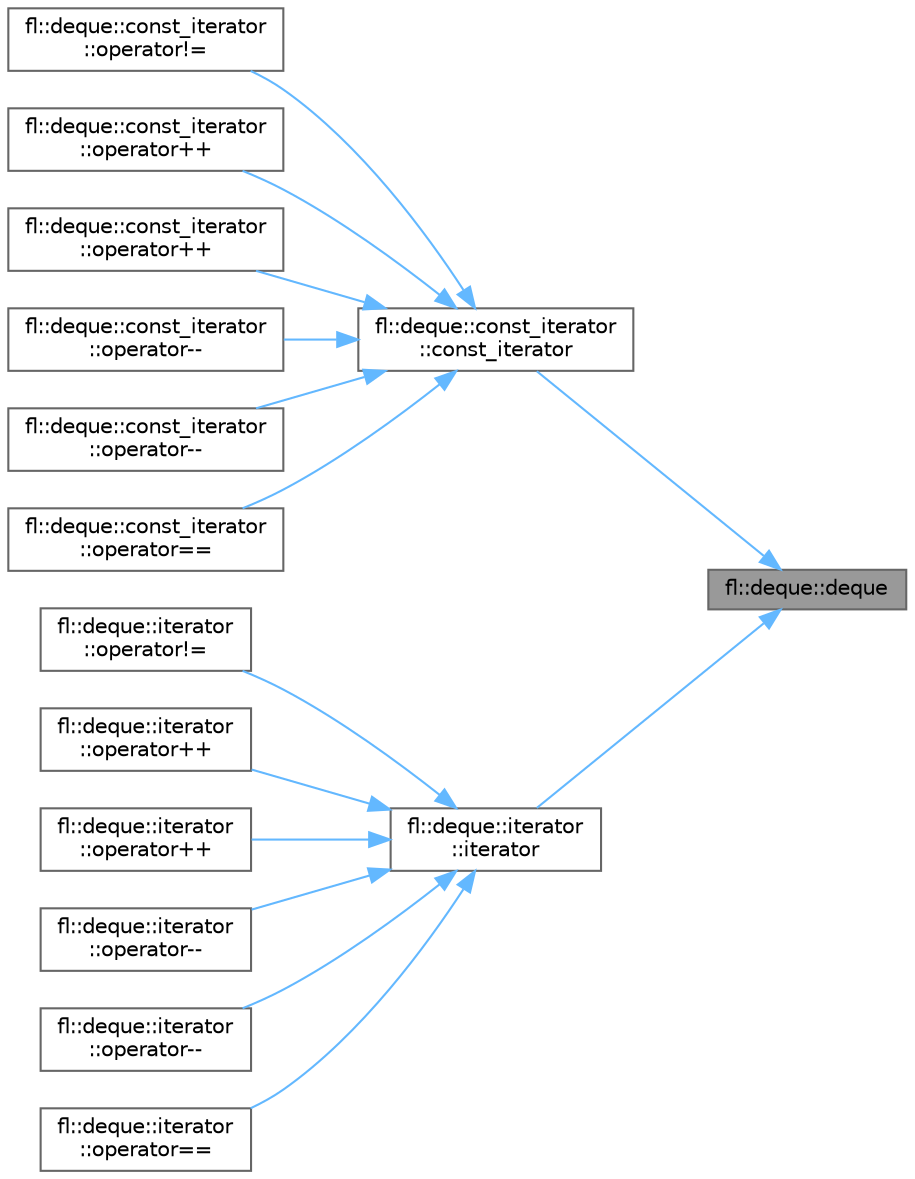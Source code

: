 digraph "fl::deque::deque"
{
 // INTERACTIVE_SVG=YES
 // LATEX_PDF_SIZE
  bgcolor="transparent";
  edge [fontname=Helvetica,fontsize=10,labelfontname=Helvetica,labelfontsize=10];
  node [fontname=Helvetica,fontsize=10,shape=box,height=0.2,width=0.4];
  rankdir="RL";
  Node1 [id="Node000001",label="fl::deque::deque",height=0.2,width=0.4,color="gray40", fillcolor="grey60", style="filled", fontcolor="black",tooltip=" "];
  Node1 -> Node2 [id="edge1_Node000001_Node000002",dir="back",color="steelblue1",style="solid",tooltip=" "];
  Node2 [id="Node000002",label="fl::deque::const_iterator\l::const_iterator",height=0.2,width=0.4,color="grey40", fillcolor="white", style="filled",URL="$d0/d88/classfl_1_1deque_1_1const__iterator_a1cc309a79ee81f9f5bda6d95b733e286.html#a1cc309a79ee81f9f5bda6d95b733e286",tooltip=" "];
  Node2 -> Node3 [id="edge2_Node000002_Node000003",dir="back",color="steelblue1",style="solid",tooltip=" "];
  Node3 [id="Node000003",label="fl::deque::const_iterator\l::operator!=",height=0.2,width=0.4,color="grey40", fillcolor="white", style="filled",URL="$d0/d88/classfl_1_1deque_1_1const__iterator_a214daf64b67bb8ceb1da45eac92bb663.html#a214daf64b67bb8ceb1da45eac92bb663",tooltip=" "];
  Node2 -> Node4 [id="edge3_Node000002_Node000004",dir="back",color="steelblue1",style="solid",tooltip=" "];
  Node4 [id="Node000004",label="fl::deque::const_iterator\l::operator++",height=0.2,width=0.4,color="grey40", fillcolor="white", style="filled",URL="$d0/d88/classfl_1_1deque_1_1const__iterator_a91a32117f1f88033b6a7b2dc47f6990a.html#a91a32117f1f88033b6a7b2dc47f6990a",tooltip=" "];
  Node2 -> Node5 [id="edge4_Node000002_Node000005",dir="back",color="steelblue1",style="solid",tooltip=" "];
  Node5 [id="Node000005",label="fl::deque::const_iterator\l::operator++",height=0.2,width=0.4,color="grey40", fillcolor="white", style="filled",URL="$d0/d88/classfl_1_1deque_1_1const__iterator_ab40be3f7e793f271fc50a210c618e54b.html#ab40be3f7e793f271fc50a210c618e54b",tooltip=" "];
  Node2 -> Node6 [id="edge5_Node000002_Node000006",dir="back",color="steelblue1",style="solid",tooltip=" "];
  Node6 [id="Node000006",label="fl::deque::const_iterator\l::operator--",height=0.2,width=0.4,color="grey40", fillcolor="white", style="filled",URL="$d0/d88/classfl_1_1deque_1_1const__iterator_a594a7870c18ac8f6f31655e0cb222724.html#a594a7870c18ac8f6f31655e0cb222724",tooltip=" "];
  Node2 -> Node7 [id="edge6_Node000002_Node000007",dir="back",color="steelblue1",style="solid",tooltip=" "];
  Node7 [id="Node000007",label="fl::deque::const_iterator\l::operator--",height=0.2,width=0.4,color="grey40", fillcolor="white", style="filled",URL="$d0/d88/classfl_1_1deque_1_1const__iterator_a7397162a74524f026ea90a2be0a37972.html#a7397162a74524f026ea90a2be0a37972",tooltip=" "];
  Node2 -> Node8 [id="edge7_Node000002_Node000008",dir="back",color="steelblue1",style="solid",tooltip=" "];
  Node8 [id="Node000008",label="fl::deque::const_iterator\l::operator==",height=0.2,width=0.4,color="grey40", fillcolor="white", style="filled",URL="$d0/d88/classfl_1_1deque_1_1const__iterator_a0f553f95d6e7ce6a51ee2195b42eb02b.html#a0f553f95d6e7ce6a51ee2195b42eb02b",tooltip=" "];
  Node1 -> Node9 [id="edge8_Node000001_Node000009",dir="back",color="steelblue1",style="solid",tooltip=" "];
  Node9 [id="Node000009",label="fl::deque::iterator\l::iterator",height=0.2,width=0.4,color="grey40", fillcolor="white", style="filled",URL="$dd/db8/classfl_1_1deque_1_1iterator_a7151bd8b2f081ff9a13146d136f96072.html#a7151bd8b2f081ff9a13146d136f96072",tooltip=" "];
  Node9 -> Node10 [id="edge9_Node000009_Node000010",dir="back",color="steelblue1",style="solid",tooltip=" "];
  Node10 [id="Node000010",label="fl::deque::iterator\l::operator!=",height=0.2,width=0.4,color="grey40", fillcolor="white", style="filled",URL="$dd/db8/classfl_1_1deque_1_1iterator_a83afdbac7eab0dcc00fcffbb109853ad.html#a83afdbac7eab0dcc00fcffbb109853ad",tooltip=" "];
  Node9 -> Node11 [id="edge10_Node000009_Node000011",dir="back",color="steelblue1",style="solid",tooltip=" "];
  Node11 [id="Node000011",label="fl::deque::iterator\l::operator++",height=0.2,width=0.4,color="grey40", fillcolor="white", style="filled",URL="$dd/db8/classfl_1_1deque_1_1iterator_aecd3cbdce8b043b46892df2f9704ac10.html#aecd3cbdce8b043b46892df2f9704ac10",tooltip=" "];
  Node9 -> Node12 [id="edge11_Node000009_Node000012",dir="back",color="steelblue1",style="solid",tooltip=" "];
  Node12 [id="Node000012",label="fl::deque::iterator\l::operator++",height=0.2,width=0.4,color="grey40", fillcolor="white", style="filled",URL="$dd/db8/classfl_1_1deque_1_1iterator_a60d45d923f3e2c1e7655386f4b63b051.html#a60d45d923f3e2c1e7655386f4b63b051",tooltip=" "];
  Node9 -> Node13 [id="edge12_Node000009_Node000013",dir="back",color="steelblue1",style="solid",tooltip=" "];
  Node13 [id="Node000013",label="fl::deque::iterator\l::operator--",height=0.2,width=0.4,color="grey40", fillcolor="white", style="filled",URL="$dd/db8/classfl_1_1deque_1_1iterator_a670a594c18db87316959e83167e7b9c8.html#a670a594c18db87316959e83167e7b9c8",tooltip=" "];
  Node9 -> Node14 [id="edge13_Node000009_Node000014",dir="back",color="steelblue1",style="solid",tooltip=" "];
  Node14 [id="Node000014",label="fl::deque::iterator\l::operator--",height=0.2,width=0.4,color="grey40", fillcolor="white", style="filled",URL="$dd/db8/classfl_1_1deque_1_1iterator_ad894ba9839690dd2ff5dc90bcbb9e732.html#ad894ba9839690dd2ff5dc90bcbb9e732",tooltip=" "];
  Node9 -> Node15 [id="edge14_Node000009_Node000015",dir="back",color="steelblue1",style="solid",tooltip=" "];
  Node15 [id="Node000015",label="fl::deque::iterator\l::operator==",height=0.2,width=0.4,color="grey40", fillcolor="white", style="filled",URL="$dd/db8/classfl_1_1deque_1_1iterator_a83763948cdf9b879f7509b0608ace5e3.html#a83763948cdf9b879f7509b0608ace5e3",tooltip=" "];
}
